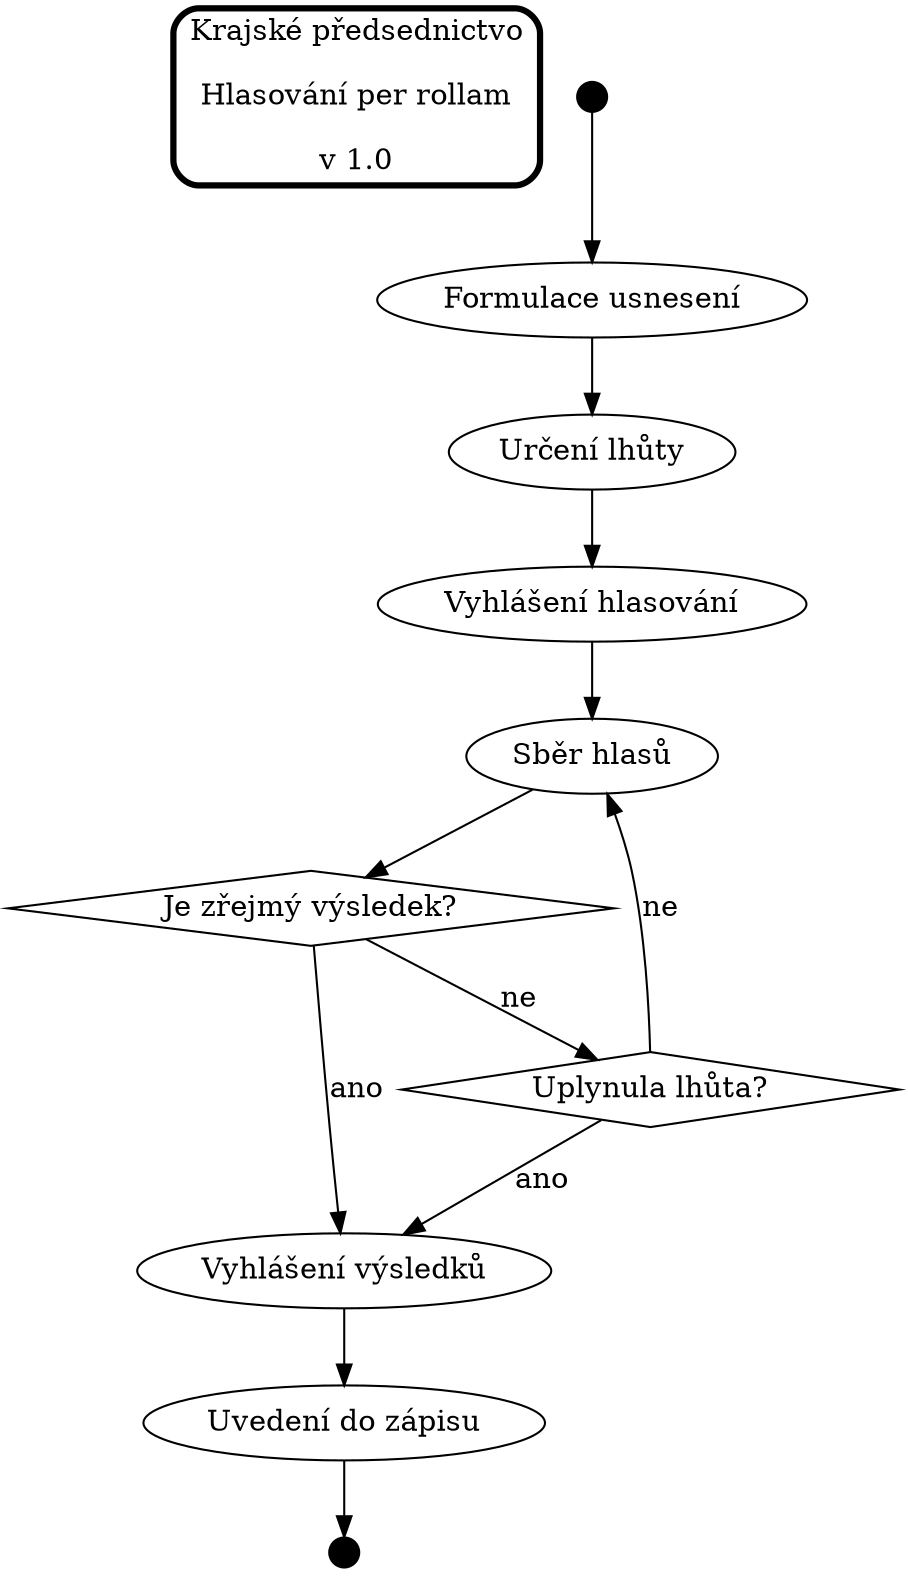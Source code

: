 digraph G {
  owner [shape=rect style=rounded penwidth=3 height=1.0 label="Krajské předsednictvo\n\nHlasování per rollam\n\nv 1.0"]  

  start -> formulace_usneseni -> urceni_lhuty -> vyhlaseni_hlasovani -> sber_hlasu -> je_zrejmy_vysledek
  je_zrejmy_vysledek -> vyhlaseni_vysledku [label="ano"]
  je_zrejmy_vysledek -> je_lhuta_uplynula [label="ne"]
  je_lhuta_uplynula -> vyhlaseni_vysledku [label="ano"]
  je_lhuta_uplynula -> sber_hlasu [label="ne"]
  vyhlaseni_vysledku -> zapis -> end

  je_zrejmy_vysledek [shape=diamond label="Je zřejmý výsledek?"]
  je_lhuta_uplynula [shape=diamond label="Uplynula lhůta?"]

  formulace_usneseni [label="Formulace usnesení"]
  urceni_lhuty [label="Určení lhůty"]
  vyhlaseni_hlasovani [label="Vyhlášení hlasování"]
  sber_hlasu [label="Sběr hlasů"]
  vyhlaseni_vysledku [label="Vyhlášení výsledků"]
  zapis [label="Uvedení do zápisu"]

  start [shape=point height=0.2 label="Start"]
  end [shape=point height=0.2 label="Konec"]
}
